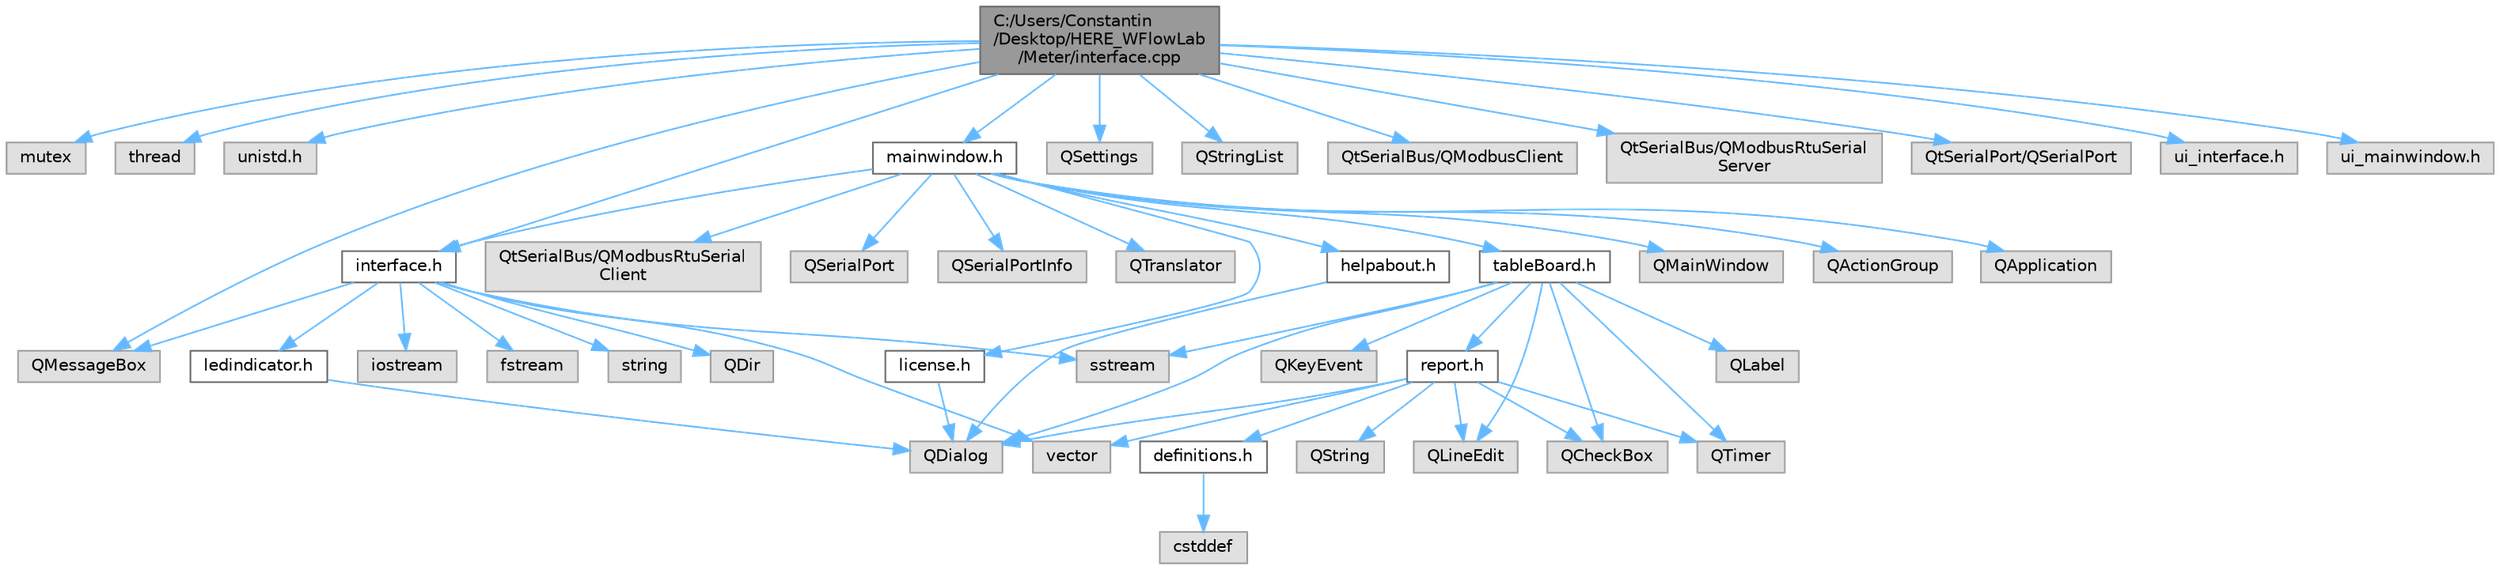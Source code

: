 digraph "C:/Users/Constantin/Desktop/HERE_WFlowLab/Meter/interface.cpp"
{
 // LATEX_PDF_SIZE
  bgcolor="transparent";
  edge [fontname=Helvetica,fontsize=10,labelfontname=Helvetica,labelfontsize=10];
  node [fontname=Helvetica,fontsize=10,shape=box,height=0.2,width=0.4];
  Node1 [id="Node000001",label="C:/Users/Constantin\l/Desktop/HERE_WFlowLab\l/Meter/interface.cpp",height=0.2,width=0.4,color="gray40", fillcolor="grey60", style="filled", fontcolor="black",tooltip="Implementation file for Interface dialog functionality."];
  Node1 -> Node2 [id="edge52_Node000001_Node000002",color="steelblue1",style="solid",tooltip=" "];
  Node2 [id="Node000002",label="mutex",height=0.2,width=0.4,color="grey60", fillcolor="#E0E0E0", style="filled",tooltip=" "];
  Node1 -> Node3 [id="edge53_Node000001_Node000003",color="steelblue1",style="solid",tooltip=" "];
  Node3 [id="Node000003",label="thread",height=0.2,width=0.4,color="grey60", fillcolor="#E0E0E0", style="filled",tooltip=" "];
  Node1 -> Node4 [id="edge54_Node000001_Node000004",color="steelblue1",style="solid",tooltip=" "];
  Node4 [id="Node000004",label="unistd.h",height=0.2,width=0.4,color="grey60", fillcolor="#E0E0E0", style="filled",tooltip=" "];
  Node1 -> Node5 [id="edge55_Node000001_Node000005",color="steelblue1",style="solid",tooltip=" "];
  Node5 [id="Node000005",label="QMessageBox",height=0.2,width=0.4,color="grey60", fillcolor="#E0E0E0", style="filled",tooltip=" "];
  Node1 -> Node6 [id="edge56_Node000001_Node000006",color="steelblue1",style="solid",tooltip=" "];
  Node6 [id="Node000006",label="QSettings",height=0.2,width=0.4,color="grey60", fillcolor="#E0E0E0", style="filled",tooltip=" "];
  Node1 -> Node7 [id="edge57_Node000001_Node000007",color="steelblue1",style="solid",tooltip=" "];
  Node7 [id="Node000007",label="QStringList",height=0.2,width=0.4,color="grey60", fillcolor="#E0E0E0", style="filled",tooltip=" "];
  Node1 -> Node8 [id="edge58_Node000001_Node000008",color="steelblue1",style="solid",tooltip=" "];
  Node8 [id="Node000008",label="QtSerialBus/QModbusClient",height=0.2,width=0.4,color="grey60", fillcolor="#E0E0E0", style="filled",tooltip=" "];
  Node1 -> Node9 [id="edge59_Node000001_Node000009",color="steelblue1",style="solid",tooltip=" "];
  Node9 [id="Node000009",label="QtSerialBus/QModbusRtuSerial\lServer",height=0.2,width=0.4,color="grey60", fillcolor="#E0E0E0", style="filled",tooltip=" "];
  Node1 -> Node10 [id="edge60_Node000001_Node000010",color="steelblue1",style="solid",tooltip=" "];
  Node10 [id="Node000010",label="QtSerialPort/QSerialPort",height=0.2,width=0.4,color="grey60", fillcolor="#E0E0E0", style="filled",tooltip=" "];
  Node1 -> Node11 [id="edge61_Node000001_Node000011",color="steelblue1",style="solid",tooltip=" "];
  Node11 [id="Node000011",label="interface.h",height=0.2,width=0.4,color="grey40", fillcolor="white", style="filled",URL="$interface_8h.html",tooltip="Header file for the Interface class."];
  Node11 -> Node12 [id="edge62_Node000011_Node000012",color="steelblue1",style="solid",tooltip=" "];
  Node12 [id="Node000012",label="QDir",height=0.2,width=0.4,color="grey60", fillcolor="#E0E0E0", style="filled",tooltip=" "];
  Node11 -> Node5 [id="edge63_Node000011_Node000005",color="steelblue1",style="solid",tooltip=" "];
  Node11 -> Node13 [id="edge64_Node000011_Node000013",color="steelblue1",style="solid",tooltip=" "];
  Node13 [id="Node000013",label="iostream",height=0.2,width=0.4,color="grey60", fillcolor="#E0E0E0", style="filled",tooltip=" "];
  Node11 -> Node14 [id="edge65_Node000011_Node000014",color="steelblue1",style="solid",tooltip=" "];
  Node14 [id="Node000014",label="fstream",height=0.2,width=0.4,color="grey60", fillcolor="#E0E0E0", style="filled",tooltip=" "];
  Node11 -> Node15 [id="edge66_Node000011_Node000015",color="steelblue1",style="solid",tooltip=" "];
  Node15 [id="Node000015",label="sstream",height=0.2,width=0.4,color="grey60", fillcolor="#E0E0E0", style="filled",tooltip=" "];
  Node11 -> Node16 [id="edge67_Node000011_Node000016",color="steelblue1",style="solid",tooltip=" "];
  Node16 [id="Node000016",label="vector",height=0.2,width=0.4,color="grey60", fillcolor="#E0E0E0", style="filled",tooltip=" "];
  Node11 -> Node17 [id="edge68_Node000011_Node000017",color="steelblue1",style="solid",tooltip=" "];
  Node17 [id="Node000017",label="string",height=0.2,width=0.4,color="grey60", fillcolor="#E0E0E0", style="filled",tooltip=" "];
  Node11 -> Node18 [id="edge69_Node000011_Node000018",color="steelblue1",style="solid",tooltip=" "];
  Node18 [id="Node000018",label="ledindicator.h",height=0.2,width=0.4,color="grey40", fillcolor="white", style="filled",URL="$ledindicator_8h.html",tooltip="Header file for the LedIndicator class."];
  Node18 -> Node19 [id="edge70_Node000018_Node000019",color="steelblue1",style="solid",tooltip=" "];
  Node19 [id="Node000019",label="QDialog",height=0.2,width=0.4,color="grey60", fillcolor="#E0E0E0", style="filled",tooltip=" "];
  Node1 -> Node20 [id="edge71_Node000001_Node000020",color="steelblue1",style="solid",tooltip=" "];
  Node20 [id="Node000020",label="mainwindow.h",height=0.2,width=0.4,color="grey40", fillcolor="white", style="filled",URL="$mainwindow_8h.html",tooltip="Header file for the MainWindow class."];
  Node20 -> Node21 [id="edge72_Node000020_Node000021",color="steelblue1",style="solid",tooltip=" "];
  Node21 [id="Node000021",label="QMainWindow",height=0.2,width=0.4,color="grey60", fillcolor="#E0E0E0", style="filled",tooltip=" "];
  Node20 -> Node22 [id="edge73_Node000020_Node000022",color="steelblue1",style="solid",tooltip=" "];
  Node22 [id="Node000022",label="QActionGroup",height=0.2,width=0.4,color="grey60", fillcolor="#E0E0E0", style="filled",tooltip=" "];
  Node20 -> Node23 [id="edge74_Node000020_Node000023",color="steelblue1",style="solid",tooltip=" "];
  Node23 [id="Node000023",label="QApplication",height=0.2,width=0.4,color="grey60", fillcolor="#E0E0E0", style="filled",tooltip=" "];
  Node20 -> Node24 [id="edge75_Node000020_Node000024",color="steelblue1",style="solid",tooltip=" "];
  Node24 [id="Node000024",label="QtSerialBus/QModbusRtuSerial\lClient",height=0.2,width=0.4,color="grey60", fillcolor="#E0E0E0", style="filled",tooltip=" "];
  Node20 -> Node25 [id="edge76_Node000020_Node000025",color="steelblue1",style="solid",tooltip=" "];
  Node25 [id="Node000025",label="QSerialPort",height=0.2,width=0.4,color="grey60", fillcolor="#E0E0E0", style="filled",tooltip=" "];
  Node20 -> Node26 [id="edge77_Node000020_Node000026",color="steelblue1",style="solid",tooltip=" "];
  Node26 [id="Node000026",label="QSerialPortInfo",height=0.2,width=0.4,color="grey60", fillcolor="#E0E0E0", style="filled",tooltip=" "];
  Node20 -> Node27 [id="edge78_Node000020_Node000027",color="steelblue1",style="solid",tooltip=" "];
  Node27 [id="Node000027",label="QTranslator",height=0.2,width=0.4,color="grey60", fillcolor="#E0E0E0", style="filled",tooltip=" "];
  Node20 -> Node28 [id="edge79_Node000020_Node000028",color="steelblue1",style="solid",tooltip=" "];
  Node28 [id="Node000028",label="tableBoard.h",height=0.2,width=0.4,color="grey40", fillcolor="white", style="filled",URL="$table_board_8h.html",tooltip="Header file for the TableBoard class."];
  Node28 -> Node19 [id="edge80_Node000028_Node000019",color="steelblue1",style="solid",tooltip=" "];
  Node28 -> Node29 [id="edge81_Node000028_Node000029",color="steelblue1",style="solid",tooltip=" "];
  Node29 [id="Node000029",label="QLineEdit",height=0.2,width=0.4,color="grey60", fillcolor="#E0E0E0", style="filled",tooltip=" "];
  Node28 -> Node30 [id="edge82_Node000028_Node000030",color="steelblue1",style="solid",tooltip=" "];
  Node30 [id="Node000030",label="QLabel",height=0.2,width=0.4,color="grey60", fillcolor="#E0E0E0", style="filled",tooltip=" "];
  Node28 -> Node31 [id="edge83_Node000028_Node000031",color="steelblue1",style="solid",tooltip=" "];
  Node31 [id="Node000031",label="QCheckBox",height=0.2,width=0.4,color="grey60", fillcolor="#E0E0E0", style="filled",tooltip=" "];
  Node28 -> Node32 [id="edge84_Node000028_Node000032",color="steelblue1",style="solid",tooltip=" "];
  Node32 [id="Node000032",label="QKeyEvent",height=0.2,width=0.4,color="grey60", fillcolor="#E0E0E0", style="filled",tooltip=" "];
  Node28 -> Node33 [id="edge85_Node000028_Node000033",color="steelblue1",style="solid",tooltip=" "];
  Node33 [id="Node000033",label="QTimer",height=0.2,width=0.4,color="grey60", fillcolor="#E0E0E0", style="filled",tooltip=" "];
  Node28 -> Node15 [id="edge86_Node000028_Node000015",color="steelblue1",style="solid",tooltip=" "];
  Node28 -> Node34 [id="edge87_Node000028_Node000034",color="steelblue1",style="solid",tooltip=" "];
  Node34 [id="Node000034",label="report.h",height=0.2,width=0.4,color="grey40", fillcolor="white", style="filled",URL="$report_8h.html",tooltip="Header file for the ReportMeasurements class."];
  Node34 -> Node19 [id="edge88_Node000034_Node000019",color="steelblue1",style="solid",tooltip=" "];
  Node34 -> Node31 [id="edge89_Node000034_Node000031",color="steelblue1",style="solid",tooltip=" "];
  Node34 -> Node29 [id="edge90_Node000034_Node000029",color="steelblue1",style="solid",tooltip=" "];
  Node34 -> Node35 [id="edge91_Node000034_Node000035",color="steelblue1",style="solid",tooltip=" "];
  Node35 [id="Node000035",label="QString",height=0.2,width=0.4,color="grey60", fillcolor="#E0E0E0", style="filled",tooltip=" "];
  Node34 -> Node33 [id="edge92_Node000034_Node000033",color="steelblue1",style="solid",tooltip=" "];
  Node34 -> Node16 [id="edge93_Node000034_Node000016",color="steelblue1",style="solid",tooltip=" "];
  Node34 -> Node36 [id="edge94_Node000034_Node000036",color="steelblue1",style="solid",tooltip=" "];
  Node36 [id="Node000036",label="definitions.h",height=0.2,width=0.4,color="grey40", fillcolor="white", style="filled",URL="$definitions_8h.html",tooltip="Header file containing constants and definitions for the project."];
  Node36 -> Node37 [id="edge95_Node000036_Node000037",color="steelblue1",style="solid",tooltip=" "];
  Node37 [id="Node000037",label="cstddef",height=0.2,width=0.4,color="grey60", fillcolor="#E0E0E0", style="filled",tooltip=" "];
  Node20 -> Node38 [id="edge96_Node000020_Node000038",color="steelblue1",style="solid",tooltip=" "];
  Node38 [id="Node000038",label="license.h",height=0.2,width=0.4,color="grey40", fillcolor="white", style="filled",URL="$license_8h.html",tooltip="Declaration of the License class."];
  Node38 -> Node19 [id="edge97_Node000038_Node000019",color="steelblue1",style="solid",tooltip=" "];
  Node20 -> Node39 [id="edge98_Node000020_Node000039",color="steelblue1",style="solid",tooltip=" "];
  Node39 [id="Node000039",label="helpabout.h",height=0.2,width=0.4,color="grey40", fillcolor="white", style="filled",URL="$helpabout_8h.html",tooltip="Header file for HelpAbout dialog."];
  Node39 -> Node19 [id="edge99_Node000039_Node000019",color="steelblue1",style="solid",tooltip=" "];
  Node20 -> Node11 [id="edge100_Node000020_Node000011",color="steelblue1",style="solid",tooltip=" "];
  Node1 -> Node40 [id="edge101_Node000001_Node000040",color="steelblue1",style="solid",tooltip=" "];
  Node40 [id="Node000040",label="ui_interface.h",height=0.2,width=0.4,color="grey60", fillcolor="#E0E0E0", style="filled",tooltip=" "];
  Node1 -> Node41 [id="edge102_Node000001_Node000041",color="steelblue1",style="solid",tooltip=" "];
  Node41 [id="Node000041",label="ui_mainwindow.h",height=0.2,width=0.4,color="grey60", fillcolor="#E0E0E0", style="filled",tooltip=" "];
}
